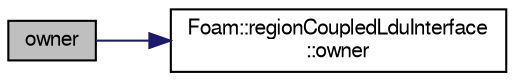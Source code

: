 digraph "owner"
{
  bgcolor="transparent";
  edge [fontname="FreeSans",fontsize="10",labelfontname="FreeSans",labelfontsize="10"];
  node [fontname="FreeSans",fontsize="10",shape=record];
  rankdir="LR";
  Node21 [label="owner",height=0.2,width=0.4,color="black", fillcolor="grey75", style="filled", fontcolor="black"];
  Node21 -> Node22 [color="midnightblue",fontsize="10",style="solid",fontname="FreeSans"];
  Node22 [label="Foam::regionCoupledLduInterface\l::owner",height=0.2,width=0.4,color="black",URL="$a25170.html#a84c9f008a105c7a1bc933fe760d4199b",tooltip="Is it owner? "];
}
